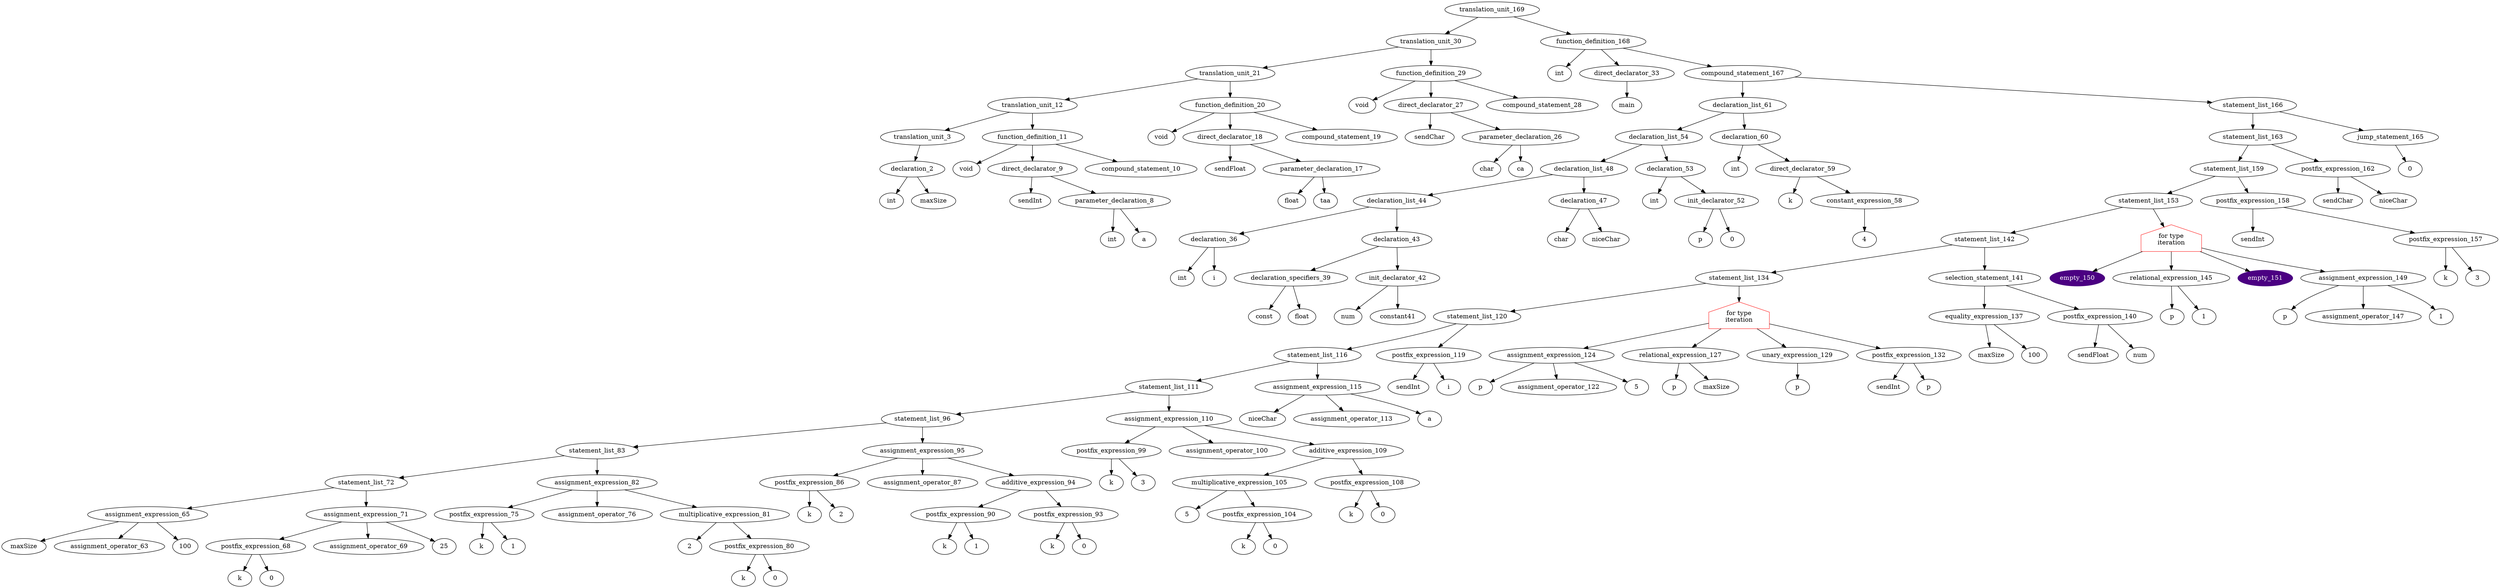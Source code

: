 digraph AST {
	translation_unit_169 -> translation_unit_30;
	translation_unit_30 -> translation_unit_21;
	translation_unit_21 -> translation_unit_12;
	translation_unit_12 -> translation_unit_3;
	translation_unit_3 -> declaration_2;
	declaration_2 -> type_specifier_0;
	type_specifier_0 [label="int"]
	declaration_2 -> identifier_1;
	identifier_1 [label="maxSize"]
	translation_unit_12 -> function_definition_11;
	function_definition_11 -> type_specifier_4;
	type_specifier_4 [label="void"]
	function_definition_11 -> direct_declarator_9;
	direct_declarator_9 -> identifier_5;
	identifier_5 [label="sendInt"]
	direct_declarator_9 -> parameter_declaration_8;
	parameter_declaration_8 -> type_specifier_6;
	type_specifier_6 [label="int"]
	parameter_declaration_8 -> identifier_7;
	identifier_7 [label="a"]
	function_definition_11 -> compound_statement_10;
	translation_unit_21 -> function_definition_20;
	function_definition_20 -> type_specifier_13;
	type_specifier_13 [label="void"]
	function_definition_20 -> direct_declarator_18;
	direct_declarator_18 -> identifier_14;
	identifier_14 [label="sendFloat"]
	direct_declarator_18 -> parameter_declaration_17;
	parameter_declaration_17 -> type_specifier_15;
	type_specifier_15 [label="float"]
	parameter_declaration_17 -> identifier_16;
	identifier_16 [label="taa"]
	function_definition_20 -> compound_statement_19;
	translation_unit_30 -> function_definition_29;
	function_definition_29 -> type_specifier_22;
	type_specifier_22 [label="void"]
	function_definition_29 -> direct_declarator_27;
	direct_declarator_27 -> identifier_23;
	identifier_23 [label="sendChar"]
	direct_declarator_27 -> parameter_declaration_26;
	parameter_declaration_26 -> type_specifier_24;
	type_specifier_24 [label="char"]
	parameter_declaration_26 -> identifier_25;
	identifier_25 [label="ca"]
	function_definition_29 -> compound_statement_28;
	translation_unit_169 -> function_definition_168;
	function_definition_168 -> type_specifier_31;
	type_specifier_31 [label="int"]
	function_definition_168 -> direct_declarator_33;
	direct_declarator_33 -> identifier_32;
	identifier_32 [label="main"]
	function_definition_168 -> compound_statement_167;
	compound_statement_167 -> declaration_list_61;
	declaration_list_61 -> declaration_list_54;
	declaration_list_54 -> declaration_list_48;
	declaration_list_48 -> declaration_list_44;
	declaration_list_44 -> declaration_36;
	declaration_36 -> type_specifier_34;
	type_specifier_34 [label="int"]
	declaration_36 -> identifier_35;
	identifier_35 [label="i"]
	declaration_list_44 -> declaration_43;
	declaration_43 -> declaration_specifiers_39;
	declaration_specifiers_39 -> type_qualifier_37;
	type_qualifier_37 [label="const"]
	declaration_specifiers_39 -> type_specifier_38;
	type_specifier_38 [label="float"]
	declaration_43 -> init_declarator_42;
	init_declarator_42 -> identifier_40;
	identifier_40 [label="num"]
	init_declarator_42 -> constant41;
	declaration_list_48 -> declaration_47;
	declaration_47 -> type_specifier_45;
	type_specifier_45 [label="char"]
	declaration_47 -> identifier_46;
	identifier_46 [label="niceChar"]
	declaration_list_54 -> declaration_53;
	declaration_53 -> type_specifier_49;
	type_specifier_49 [label="int"]
	declaration_53 -> init_declarator_52;
	init_declarator_52 -> identifier_50;
	identifier_50 [label="p"]
	init_declarator_52 -> constant_51;
	constant_51 [label="0"]
	declaration_list_61 -> declaration_60;
	declaration_60 -> type_specifier_55;
	type_specifier_55 [label="int"]
	declaration_60 -> direct_declarator_59;
	direct_declarator_59 -> identifier_56;
	identifier_56 [label="k"]
	direct_declarator_59 -> constant_expression_58;
	constant_expression_58 -> constant_57;
	constant_57 [label="4"]
	compound_statement_167 -> statement_list_166;
	statement_list_166 -> statement_list_163;
	statement_list_163 -> statement_list_159;
	statement_list_159 -> statement_list_153;
	statement_list_153 -> statement_list_142;
	statement_list_142 -> statement_list_134;
	statement_list_134 -> statement_list_120;
	statement_list_120 -> statement_list_116;
	statement_list_116 -> statement_list_111;
	statement_list_111 -> statement_list_96;
	statement_list_96 -> statement_list_83;
	statement_list_83 -> statement_list_72;
	statement_list_72 -> assignment_expression_65;
	assignment_expression_65 -> identifier_62;
	identifier_62 [label="maxSize"]
	assignment_expression_65 -> assignment_operator_63;
	assignment_expression_65 -> constant_64;
	constant_64 [label="100"]
	statement_list_72 -> assignment_expression_71;
	assignment_expression_71 -> postfix_expression_68;
	postfix_expression_68 -> identifier_66;
	identifier_66 [label="k"]
	postfix_expression_68 -> constant_67;
	constant_67 [label="0"]
	assignment_expression_71 -> assignment_operator_69;
	assignment_expression_71 -> constant_70;
	constant_70 [label="25"]
	statement_list_83 -> assignment_expression_82;
	assignment_expression_82 -> postfix_expression_75;
	postfix_expression_75 -> identifier_73;
	identifier_73 [label="k"]
	postfix_expression_75 -> constant_74;
	constant_74 [label="1"]
	assignment_expression_82 -> assignment_operator_76;
	assignment_expression_82 -> multiplicative_expression_81;
	multiplicative_expression_81 -> constant_77;
	constant_77 [label="2"]
	multiplicative_expression_81 -> postfix_expression_80;
	postfix_expression_80 -> identifier_78;
	identifier_78 [label="k"]
	postfix_expression_80 -> constant_79;
	constant_79 [label="0"]
	statement_list_96 -> assignment_expression_95;
	assignment_expression_95 -> postfix_expression_86;
	postfix_expression_86 -> identifier_84;
	identifier_84 [label="k"]
	postfix_expression_86 -> constant_85;
	constant_85 [label="2"]
	assignment_expression_95 -> assignment_operator_87;
	assignment_expression_95 -> additive_expression_94;
	additive_expression_94 -> postfix_expression_90;
	postfix_expression_90 -> identifier_88;
	identifier_88 [label="k"]
	postfix_expression_90 -> constant_89;
	constant_89 [label="1"]
	additive_expression_94 -> postfix_expression_93;
	postfix_expression_93 -> identifier_91;
	identifier_91 [label="k"]
	postfix_expression_93 -> constant_92;
	constant_92 [label="0"]
	statement_list_111 -> assignment_expression_110;
	assignment_expression_110 -> postfix_expression_99;
	postfix_expression_99 -> identifier_97;
	identifier_97 [label="k"]
	postfix_expression_99 -> constant_98;
	constant_98 [label="3"]
	assignment_expression_110 -> assignment_operator_100;
	assignment_expression_110 -> additive_expression_109;
	additive_expression_109 -> multiplicative_expression_105;
	multiplicative_expression_105 -> constant_101;
	constant_101 [label="5"]
	multiplicative_expression_105 -> postfix_expression_104;
	postfix_expression_104 -> identifier_102;
	identifier_102 [label="k"]
	postfix_expression_104 -> constant_103;
	constant_103 [label="0"]
	additive_expression_109 -> postfix_expression_108;
	postfix_expression_108 -> identifier_106;
	identifier_106 [label="k"]
	postfix_expression_108 -> constant_107;
	constant_107 [label="0"]
	statement_list_116 -> assignment_expression_115;
	assignment_expression_115 -> identifier_112;
	identifier_112 [label="niceChar"]
	assignment_expression_115 -> assignment_operator_113;
	assignment_expression_115 -> constant_114;
	constant_114 [label="a"]
	statement_list_120 -> postfix_expression_119;
	postfix_expression_119 -> identifier_117;
	identifier_117 [label="sendInt"]
	postfix_expression_119 -> identifier_118;
	identifier_118 [label="i"]
	statement_list_134 -> iteration_statement_133;
iteration_statement_133 [shape=house,label="for type
iteration",color=firebrick1]
	iteration_statement_133 -> assignment_expression_124;
	assignment_expression_124 -> identifier_121;
	identifier_121 [label="p"]
	assignment_expression_124 -> assignment_operator_122;
	assignment_expression_124 -> constant_123;
	constant_123 [label="5"]
	iteration_statement_133 -> relational_expression_127;
	relational_expression_127 -> identifier_125;
	identifier_125 [label="p"]
	relational_expression_127 -> identifier_126;
	identifier_126 [label="maxSize"]
	iteration_statement_133 -> unary_expression_129;
	unary_expression_129 -> identifier_128;
	identifier_128 [label="p"]
	iteration_statement_133 -> postfix_expression_132;
	postfix_expression_132 -> identifier_130;
	identifier_130 [label="sendInt"]
	postfix_expression_132 -> identifier_131;
	identifier_131 [label="p"]
	statement_list_142 -> selection_statement_141;
	selection_statement_141 -> equality_expression_137;
	equality_expression_137 -> identifier_135;
	identifier_135 [label="maxSize"]
	equality_expression_137 -> constant_136;
	constant_136 [label="100"]
	selection_statement_141 -> postfix_expression_140;
	postfix_expression_140 -> identifier_138;
	identifier_138 [label="sendFloat"]
	postfix_expression_140 -> identifier_139;
	identifier_139 [label="num"]
	statement_list_153 -> iteration_statement_152;
iteration_statement_152 [shape=house,label="for type
iteration",color=firebrick1]
	iteration_statement_152 -> empty_150;
empty_150 [style=filled,color=indigo,fontcolor=white]
	iteration_statement_152 -> relational_expression_145;
	relational_expression_145 -> identifier_143;
	identifier_143 [label="p"]
	relational_expression_145 -> constant_144;
	constant_144 [label="1"]
	iteration_statement_152 -> empty_151;
empty_151 [style=filled,color=indigo,fontcolor=white]
	iteration_statement_152 -> assignment_expression_149;
	assignment_expression_149 -> identifier_146;
	identifier_146 [label="p"]
	assignment_expression_149 -> assignment_operator_147;
	assignment_expression_149 -> constant_148;
	constant_148 [label="1"]
	statement_list_159 -> postfix_expression_158;
	postfix_expression_158 -> identifier_154;
	identifier_154 [label="sendInt"]
	postfix_expression_158 -> postfix_expression_157;
	postfix_expression_157 -> identifier_155;
	identifier_155 [label="k"]
	postfix_expression_157 -> constant_156;
	constant_156 [label="3"]
	statement_list_163 -> postfix_expression_162;
	postfix_expression_162 -> identifier_160;
	identifier_160 [label="sendChar"]
	postfix_expression_162 -> identifier_161;
	identifier_161 [label="niceChar"]
	statement_list_166 -> jump_statement_165;
	jump_statement_165 -> constant_164;
	constant_164 [label="0"]
}
